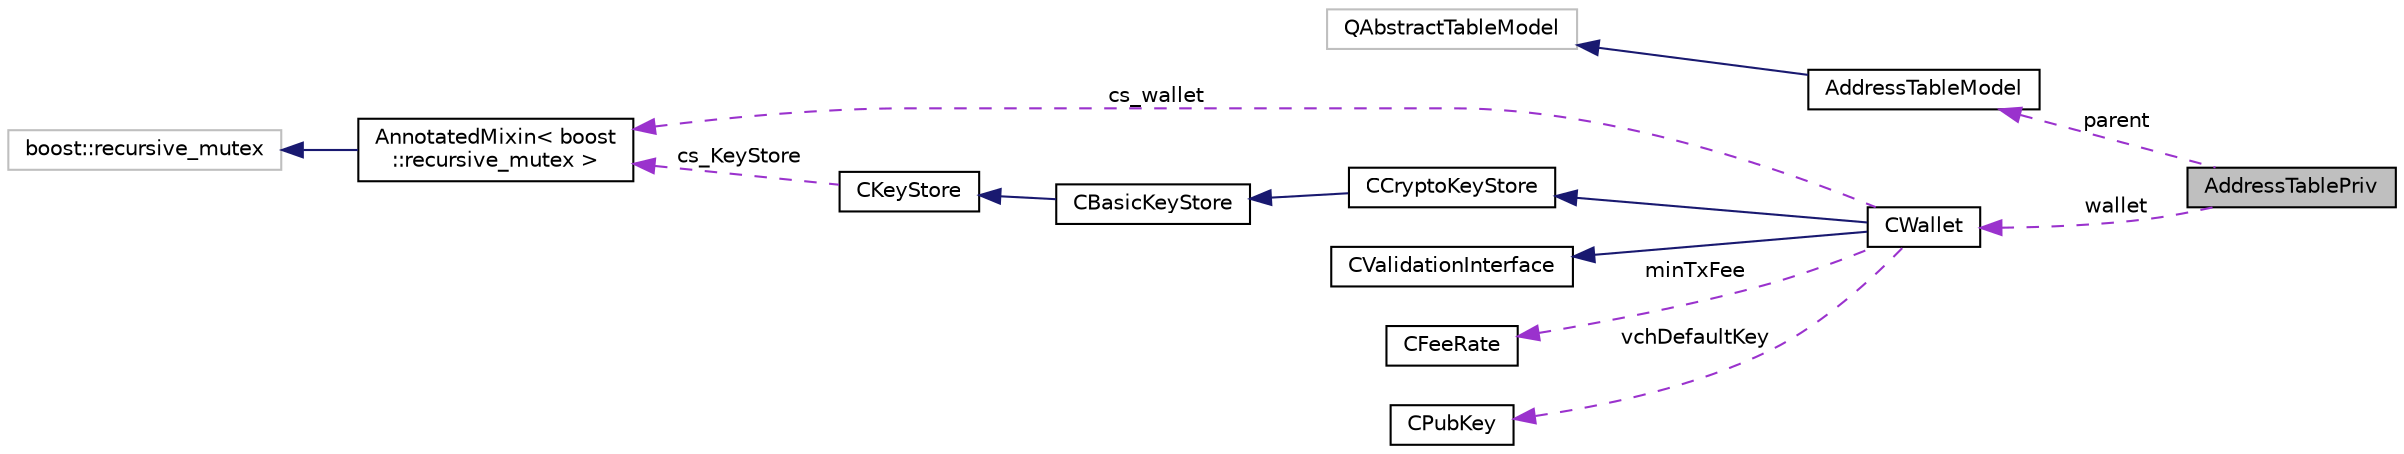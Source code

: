 digraph "AddressTablePriv"
{
 // LATEX_PDF_SIZE
  edge [fontname="Helvetica",fontsize="10",labelfontname="Helvetica",labelfontsize="10"];
  node [fontname="Helvetica",fontsize="10",shape=record];
  rankdir="LR";
  Node1 [label="AddressTablePriv",height=0.2,width=0.4,color="black", fillcolor="grey75", style="filled", fontcolor="black",tooltip=" "];
  Node2 -> Node1 [dir="back",color="darkorchid3",fontsize="10",style="dashed",label=" parent" ];
  Node2 [label="AddressTableModel",height=0.2,width=0.4,color="black", fillcolor="white", style="filled",URL="$class_address_table_model.html",tooltip=" "];
  Node3 -> Node2 [dir="back",color="midnightblue",fontsize="10",style="solid"];
  Node3 [label="QAbstractTableModel",height=0.2,width=0.4,color="grey75", fillcolor="white", style="filled",tooltip=" "];
  Node4 -> Node1 [dir="back",color="darkorchid3",fontsize="10",style="dashed",label=" wallet" ];
  Node4 [label="CWallet",height=0.2,width=0.4,color="black", fillcolor="white", style="filled",URL="$class_c_wallet.html",tooltip=" "];
  Node5 -> Node4 [dir="back",color="midnightblue",fontsize="10",style="solid"];
  Node5 [label="CCryptoKeyStore",height=0.2,width=0.4,color="black", fillcolor="white", style="filled",URL="$class_c_crypto_key_store.html",tooltip=" "];
  Node6 -> Node5 [dir="back",color="midnightblue",fontsize="10",style="solid"];
  Node6 [label="CBasicKeyStore",height=0.2,width=0.4,color="black", fillcolor="white", style="filled",URL="$class_c_basic_key_store.html",tooltip=" "];
  Node7 -> Node6 [dir="back",color="midnightblue",fontsize="10",style="solid"];
  Node7 [label="CKeyStore",height=0.2,width=0.4,color="black", fillcolor="white", style="filled",URL="$class_c_key_store.html",tooltip=" "];
  Node8 -> Node7 [dir="back",color="darkorchid3",fontsize="10",style="dashed",label=" cs_KeyStore" ];
  Node8 [label="AnnotatedMixin\< boost\l::recursive_mutex \>",height=0.2,width=0.4,color="black", fillcolor="white", style="filled",URL="$class_annotated_mixin.html",tooltip=" "];
  Node9 -> Node8 [dir="back",color="midnightblue",fontsize="10",style="solid"];
  Node9 [label="boost::recursive_mutex",height=0.2,width=0.4,color="grey75", fillcolor="white", style="filled",tooltip=" "];
  Node10 -> Node4 [dir="back",color="midnightblue",fontsize="10",style="solid"];
  Node10 [label="CValidationInterface",height=0.2,width=0.4,color="black", fillcolor="white", style="filled",URL="$class_c_validation_interface.html",tooltip=" "];
  Node11 -> Node4 [dir="back",color="darkorchid3",fontsize="10",style="dashed",label=" minTxFee" ];
  Node11 [label="CFeeRate",height=0.2,width=0.4,color="black", fillcolor="white", style="filled",URL="$class_c_fee_rate.html",tooltip=" "];
  Node12 -> Node4 [dir="back",color="darkorchid3",fontsize="10",style="dashed",label=" vchDefaultKey" ];
  Node12 [label="CPubKey",height=0.2,width=0.4,color="black", fillcolor="white", style="filled",URL="$class_c_pub_key.html",tooltip=" "];
  Node8 -> Node4 [dir="back",color="darkorchid3",fontsize="10",style="dashed",label=" cs_wallet" ];
}
